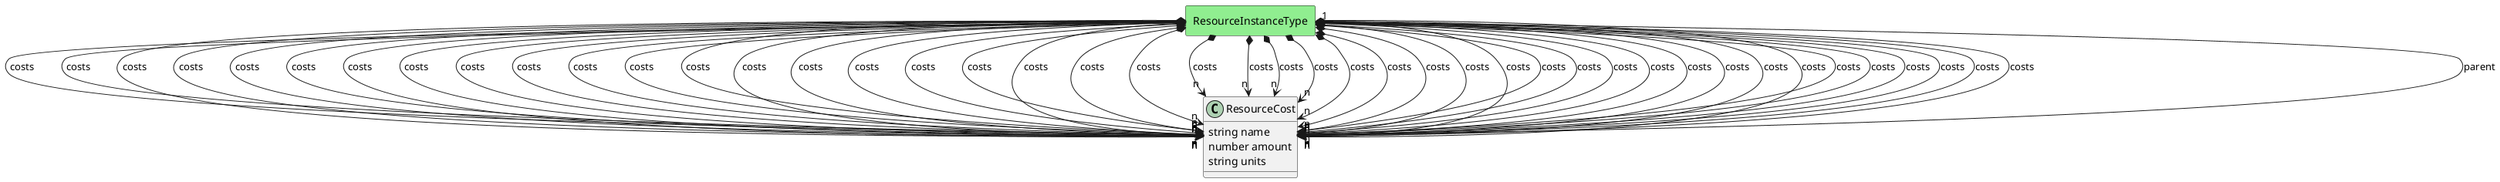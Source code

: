 @startuml

class "ResourceCost" as Model {
 string name
 number amount
 string units

 
}

rectangle "ResourceInstanceType" as ResourceInstanceType #lightblue {
}

Model o--> "1" ResourceInstanceType : parent




    rectangle "ResourceInstanceType" as ResourceInstanceType #lightgreen {
    }
    
        ResourceInstanceType   *--> "n" Model : "costs"
    
    rectangle "ResourceInstanceType" as ResourceInstanceType #lightgreen {
    }
    
        ResourceInstanceType   *--> "n" Model : "costs"
    
    rectangle "ResourceInstanceType" as ResourceInstanceType #lightgreen {
    }
    
        ResourceInstanceType   *--> "n" Model : "costs"
    
    rectangle "ResourceInstanceType" as ResourceInstanceType #lightgreen {
    }
    
        ResourceInstanceType   *--> "n" Model : "costs"
    
    rectangle "ResourceInstanceType" as ResourceInstanceType #lightgreen {
    }
    
        ResourceInstanceType   *--> "n" Model : "costs"
    
    rectangle "ResourceInstanceType" as ResourceInstanceType #lightgreen {
    }
    
        ResourceInstanceType   *--> "n" Model : "costs"
    
    rectangle "ResourceInstanceType" as ResourceInstanceType #lightgreen {
    }
    
        ResourceInstanceType   *--> "n" Model : "costs"
    
    rectangle "ResourceInstanceType" as ResourceInstanceType #lightgreen {
    }
    
        ResourceInstanceType   *--> "n" Model : "costs"
    
    rectangle "ResourceInstanceType" as ResourceInstanceType #lightgreen {
    }
    
        ResourceInstanceType   *--> "n" Model : "costs"
    
    rectangle "ResourceInstanceType" as ResourceInstanceType #lightgreen {
    }
    
        ResourceInstanceType   *--> "n" Model : "costs"
    
    rectangle "ResourceInstanceType" as ResourceInstanceType #lightgreen {
    }
    
        ResourceInstanceType   *--> "n" Model : "costs"
    
    rectangle "ResourceInstanceType" as ResourceInstanceType #lightgreen {
    }
    
        ResourceInstanceType   *--> "n" Model : "costs"
    
    rectangle "ResourceInstanceType" as ResourceInstanceType #lightgreen {
    }
    
        ResourceInstanceType   *--> "n" Model : "costs"
    
    rectangle "ResourceInstanceType" as ResourceInstanceType #lightgreen {
    }
    
        ResourceInstanceType   *--> "n" Model : "costs"
    
    rectangle "ResourceInstanceType" as ResourceInstanceType #lightgreen {
    }
    
        ResourceInstanceType   *--> "n" Model : "costs"
    
    rectangle "ResourceInstanceType" as ResourceInstanceType #lightgreen {
    }
    
        ResourceInstanceType   *--> "n" Model : "costs"
    
    rectangle "ResourceInstanceType" as ResourceInstanceType #lightgreen {
    }
    
        ResourceInstanceType   *--> "n" Model : "costs"
    
    rectangle "ResourceInstanceType" as ResourceInstanceType #lightgreen {
    }
    
        ResourceInstanceType   *--> "n" Model : "costs"
    
    rectangle "ResourceInstanceType" as ResourceInstanceType #lightgreen {
    }
    
        ResourceInstanceType   *--> "n" Model : "costs"
    
    rectangle "ResourceInstanceType" as ResourceInstanceType #lightgreen {
    }
    
        ResourceInstanceType   *--> "n" Model : "costs"
    
    rectangle "ResourceInstanceType" as ResourceInstanceType #lightgreen {
    }
    
        ResourceInstanceType   *--> "n" Model : "costs"
    
    rectangle "ResourceInstanceType" as ResourceInstanceType #lightgreen {
    }
    
        ResourceInstanceType   *--> "n" Model : "costs"
    
    rectangle "ResourceInstanceType" as ResourceInstanceType #lightgreen {
    }
    
        ResourceInstanceType   *--> "n" Model : "costs"
    
    rectangle "ResourceInstanceType" as ResourceInstanceType #lightgreen {
    }
    
        ResourceInstanceType   *--> "n" Model : "costs"
    
    rectangle "ResourceInstanceType" as ResourceInstanceType #lightgreen {
    }
    
        ResourceInstanceType   *--> "n" Model : "costs"
    
    rectangle "ResourceInstanceType" as ResourceInstanceType #lightgreen {
    }
    
        ResourceInstanceType   *--> "n" Model : "costs"
    
    rectangle "ResourceInstanceType" as ResourceInstanceType #lightgreen {
    }
    
        ResourceInstanceType   *--> "n" Model : "costs"
    
    rectangle "ResourceInstanceType" as ResourceInstanceType #lightgreen {
    }
    
        ResourceInstanceType   *--> "n" Model : "costs"
    
    rectangle "ResourceInstanceType" as ResourceInstanceType #lightgreen {
    }
    
        ResourceInstanceType   *--> "n" Model : "costs"
    
    rectangle "ResourceInstanceType" as ResourceInstanceType #lightgreen {
    }
    
        ResourceInstanceType   *--> "n" Model : "costs"
    
    rectangle "ResourceInstanceType" as ResourceInstanceType #lightgreen {
    }
    
        ResourceInstanceType   *--> "n" Model : "costs"
    
    rectangle "ResourceInstanceType" as ResourceInstanceType #lightgreen {
    }
    
        ResourceInstanceType   *--> "n" Model : "costs"
    
    rectangle "ResourceInstanceType" as ResourceInstanceType #lightgreen {
    }
    
        ResourceInstanceType   *--> "n" Model : "costs"
    
    rectangle "ResourceInstanceType" as ResourceInstanceType #lightgreen {
    }
    
        ResourceInstanceType   *--> "n" Model : "costs"
    
    rectangle "ResourceInstanceType" as ResourceInstanceType #lightgreen {
    }
    
        ResourceInstanceType   *--> "n" Model : "costs"
    
    rectangle "ResourceInstanceType" as ResourceInstanceType #lightgreen {
    }
    
        ResourceInstanceType   *--> "n" Model : "costs"
    
    rectangle "ResourceInstanceType" as ResourceInstanceType #lightgreen {
    }
    
        ResourceInstanceType   *--> "n" Model : "costs"
    
    rectangle "ResourceInstanceType" as ResourceInstanceType #lightgreen {
    }
    
        ResourceInstanceType   *--> "n" Model : "costs"
    
    rectangle "ResourceInstanceType" as ResourceInstanceType #lightgreen {
    }
    
        ResourceInstanceType   *--> "n" Model : "costs"
    
    rectangle "ResourceInstanceType" as ResourceInstanceType #lightgreen {
    }
    
        ResourceInstanceType   *--> "n" Model : "costs"
    
    rectangle "ResourceInstanceType" as ResourceInstanceType #lightgreen {
    }
    
        ResourceInstanceType   *--> "n" Model : "costs"
    
    rectangle "ResourceInstanceType" as ResourceInstanceType #lightgreen {
    }
    
        ResourceInstanceType   *--> "n" Model : "costs"
    
    rectangle "ResourceInstanceType" as ResourceInstanceType #lightgreen {
    }
    
        ResourceInstanceType   *--> "n" Model : "costs"
    
    rectangle "ResourceInstanceType" as ResourceInstanceType #lightgreen {
    }
    
        ResourceInstanceType   *--> "n" Model : "costs"
    

@enduml
